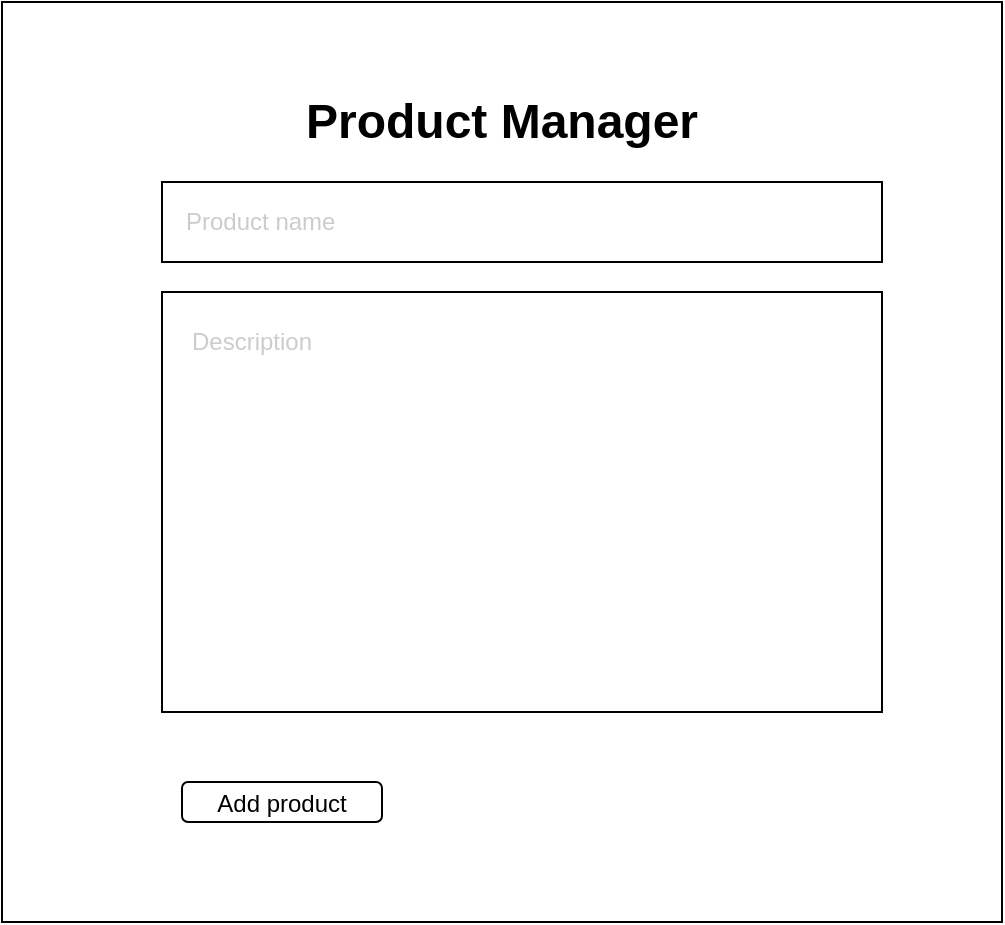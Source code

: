 <mxfile version="14.8.3" type="github"><diagram id="dSAhgzPKhWC5aOVBDfG5" name="Page-1"><mxGraphModel dx="1038" dy="557" grid="1" gridSize="10" guides="1" tooltips="1" connect="1" arrows="1" fold="1" page="1" pageScale="1" pageWidth="850" pageHeight="1100" math="0" shadow="0"><root><mxCell id="0"/><mxCell id="1" parent="0"/><mxCell id="VKvie1DSbszCFxZqiMmA-1" value="" style="rounded=0;whiteSpace=wrap;html=1;" parent="1" vertex="1"><mxGeometry x="180" y="190" width="500" height="460" as="geometry"/></mxCell><mxCell id="VKvie1DSbszCFxZqiMmA-2" value="" style="rounded=0;whiteSpace=wrap;html=1;" parent="1" vertex="1"><mxGeometry x="260" y="280" width="360" height="40" as="geometry"/></mxCell><object label="&lt;font color=&quot;#cccccc&quot;&gt;Product name&lt;/font&gt;" placeholders="1" id="VKvie1DSbszCFxZqiMmA-3"><mxCell style="text;html=1;strokeColor=none;fillColor=none;align=left;verticalAlign=middle;whiteSpace=wrap;rounded=0;" parent="1" vertex="1"><mxGeometry x="270" y="290" width="240" height="20" as="geometry"/></mxCell></object><mxCell id="VKvie1DSbszCFxZqiMmA-4" value="" style="rounded=0;whiteSpace=wrap;html=1;" parent="1" vertex="1"><mxGeometry x="260" y="335" width="360" height="210" as="geometry"/></mxCell><mxCell id="VKvie1DSbszCFxZqiMmA-5" value="&lt;font color=&quot;#cccccc&quot;&gt;Description&lt;/font&gt;" style="text;html=1;strokeColor=none;fillColor=none;align=center;verticalAlign=middle;whiteSpace=wrap;rounded=0;" parent="1" vertex="1"><mxGeometry x="270" y="350" width="70" height="20" as="geometry"/></mxCell><mxCell id="VKvie1DSbszCFxZqiMmA-6" value="&lt;font style=&quot;font-size: 24px&quot;&gt;&lt;b&gt;Product Manager&lt;/b&gt;&lt;/font&gt;" style="text;html=1;strokeColor=none;fillColor=none;align=center;verticalAlign=middle;whiteSpace=wrap;rounded=0;" parent="1" vertex="1"><mxGeometry x="320" y="240" width="220" height="20" as="geometry"/></mxCell><mxCell id="VKvie1DSbszCFxZqiMmA-9" value="" style="rounded=1;whiteSpace=wrap;html=1;" parent="1" vertex="1"><mxGeometry x="270" y="580" width="100" height="20" as="geometry"/></mxCell><mxCell id="VKvie1DSbszCFxZqiMmA-10" value="Add product" style="text;html=1;strokeColor=none;fillColor=none;align=center;verticalAlign=middle;whiteSpace=wrap;rounded=0;" parent="1" vertex="1"><mxGeometry x="285" y="581" width="70" height="20" as="geometry"/></mxCell></root></mxGraphModel></diagram></mxfile>